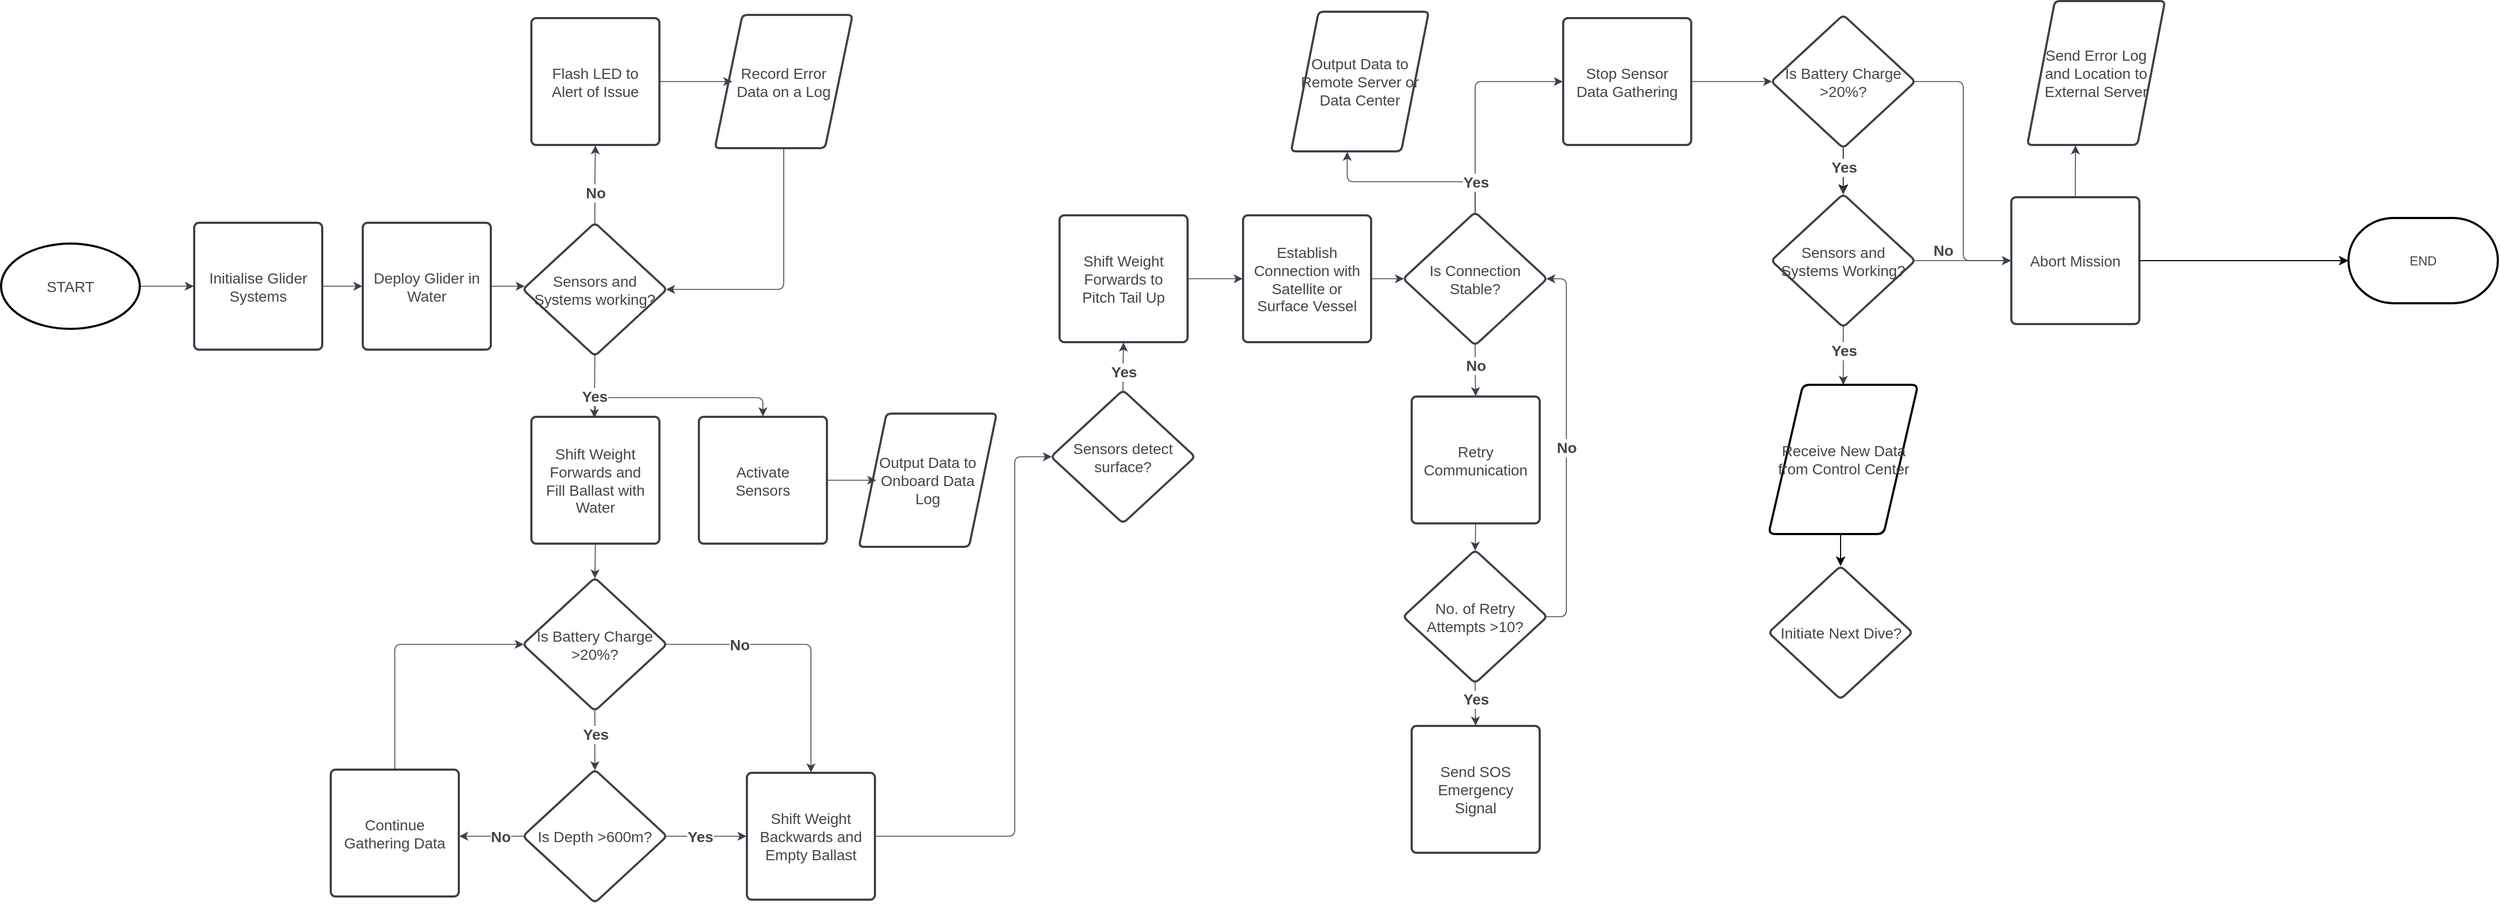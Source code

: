 <mxfile version="22.1.8" type="github">
  <diagram name="Page-1" id="x3W6leY62-dWqcaIC-tP">
    <mxGraphModel dx="3068" dy="988" grid="1" gridSize="10" guides="1" tooltips="1" connect="1" arrows="1" fold="1" page="1" pageScale="1" pageWidth="1600" pageHeight="900" math="0" shadow="0">
      <root>
        <mxCell id="0" />
        <mxCell id="1" parent="0" />
        <mxCell id="s7WTnuPXNOW6J2skyEX7-21" value="" style="html=1;jettySize=18;whiteSpace=wrap;fontSize=14;strokeColor=#3a414a;strokeOpacity=100;strokeWidth=0.8;rounded=1;arcSize=12;edgeStyle=orthogonalEdgeStyle;startArrow=none;exitX=0.5;exitY=-0.003;exitPerimeter=0;entryX=0.5;entryY=-0.003;entryPerimeter=0;lucidId=mOTVLObXvtnB;fontColor=#454545;" edge="1" parent="1" source="s7WTnuPXNOW6J2skyEX7-7" target="s7WTnuPXNOW6J2skyEX7-18">
          <mxGeometry width="100" height="100" relative="1" as="geometry">
            <Array as="points" />
          </mxGeometry>
        </mxCell>
        <mxCell id="s7WTnuPXNOW6J2skyEX7-60" value="" style="html=1;jettySize=18;whiteSpace=wrap;fontSize=14;strokeColor=#3a414a;strokeOpacity=100;strokeWidth=0.8;rounded=1;arcSize=12;edgeStyle=orthogonalEdgeStyle;startArrow=none;exitX=0.5;exitY=0.005;exitPerimeter=0;entryX=-0.003;entryY=0.5;entryPerimeter=0;lucidId=lLUVY~Rh2nIf;fontColor=#454545;" edge="1" parent="1" source="s7WTnuPXNOW6J2skyEX7-45" target="s7WTnuPXNOW6J2skyEX7-63">
          <mxGeometry width="100" height="100" relative="1" as="geometry">
            <Array as="points" />
          </mxGeometry>
        </mxCell>
        <mxCell id="s7WTnuPXNOW6J2skyEX7-3" value="" style="html=1;jettySize=18;whiteSpace=wrap;fontSize=14;strokeColor=#3a414a;strokeOpacity=100;strokeWidth=0.8;rounded=1;arcSize=12;edgeStyle=orthogonalEdgeStyle;startArrow=none;exitX=1;exitY=0.5;exitPerimeter=0;entryX=-0.003;entryY=0.5;entryPerimeter=0;lucidId=AsTVRV2qvQLT;exitDx=0;exitDy=0;fontColor=#454545;" edge="1" parent="1" source="s7WTnuPXNOW6J2skyEX7-79" target="s7WTnuPXNOW6J2skyEX7-4">
          <mxGeometry width="100" height="100" relative="1" as="geometry">
            <Array as="points" />
            <mxPoint x="-1350.682" y="377.5" as="sourcePoint" />
          </mxGeometry>
        </mxCell>
        <mxCell id="s7WTnuPXNOW6J2skyEX7-4" value="&lt;font style=&quot;font-size: 14px;&quot;&gt;Initialise Glider Systems&lt;/font&gt;" style="html=1;overflow=block;blockSpacing=1;whiteSpace=wrap;fontSize=14;fontColor=#454545;spacing=9;strokeColor=#3a414a;strokeOpacity=100;fillOpacity=100;rounded=1;absoluteArcSize=1;arcSize=9;fillColor=#ffffff;strokeWidth=2;lucidId=AsTVzsjy2lNG;" vertex="1" parent="1">
          <mxGeometry x="-1299" y="318" width="120" height="119" as="geometry" />
        </mxCell>
        <mxCell id="s7WTnuPXNOW6J2skyEX7-5" value="Deploy Glider in Water" style="html=1;overflow=block;blockSpacing=1;whiteSpace=wrap;fontSize=14;fontColor=#454545;spacing=9;strokeColor=#3a414a;strokeOpacity=100;fillOpacity=100;rounded=1;absoluteArcSize=1;arcSize=9;fillColor=#ffffff;strokeWidth=2;lucidId=YDTVqDZ6cFZL;" vertex="1" parent="1">
          <mxGeometry x="-1141" y="318" width="120" height="119" as="geometry" />
        </mxCell>
        <mxCell id="s7WTnuPXNOW6J2skyEX7-6" value="" style="html=1;jettySize=18;whiteSpace=wrap;fontSize=14;strokeColor=#3a414a;strokeOpacity=100;strokeWidth=0.8;rounded=1;arcSize=12;edgeStyle=orthogonalEdgeStyle;startArrow=none;exitX=1.003;exitY=0.5;exitPerimeter=0;entryX=-0.003;entryY=0.5;entryPerimeter=0;lucidId=5DTVueXBn~fq;fontColor=#454545;" edge="1" parent="1" source="s7WTnuPXNOW6J2skyEX7-4" target="s7WTnuPXNOW6J2skyEX7-5">
          <mxGeometry width="100" height="100" relative="1" as="geometry">
            <Array as="points" />
          </mxGeometry>
        </mxCell>
        <mxCell id="s7WTnuPXNOW6J2skyEX7-7" value="Shift Weight Forwards and  Fill Ballast with Water" style="html=1;overflow=block;blockSpacing=1;whiteSpace=wrap;fontSize=14;fontColor=#454545;spacing=9;strokeColor=#3a414a;strokeOpacity=100;fillOpacity=100;rounded=1;absoluteArcSize=1;arcSize=9;fillColor=#ffffff;strokeWidth=2;lucidId=5ETVm~x~REYm;" vertex="1" parent="1">
          <mxGeometry x="-983" y="500" width="120" height="119" as="geometry" />
        </mxCell>
        <mxCell id="s7WTnuPXNOW6J2skyEX7-8" value="Sensors and Systems working?" style="html=1;overflow=block;blockSpacing=1;whiteSpace=wrap;rhombus;fontSize=14;fontColor=#454545;spacing=3.8;strokeColor=#3a414a;strokeOpacity=100;fillOpacity=100;rounded=1;absoluteArcSize=1;arcSize=9;fillColor=#ffffff;strokeWidth=2;lucidId=gFTVZbqtd3im;" vertex="1" parent="1">
          <mxGeometry x="-991" y="318" width="135" height="125" as="geometry" />
        </mxCell>
        <mxCell id="s7WTnuPXNOW6J2skyEX7-9" value="" style="html=1;jettySize=18;whiteSpace=wrap;fontSize=14;strokeColor=#3a414a;strokeOpacity=100;strokeWidth=0.8;rounded=1;arcSize=12;edgeStyle=orthogonalEdgeStyle;startArrow=none;exitX=1.003;exitY=0.5;exitPerimeter=0;entryX=0.013;entryY=0.476;entryPerimeter=0;lucidId=nFTVrkDRM8i8;fontColor=#454545;" edge="1" parent="1" source="s7WTnuPXNOW6J2skyEX7-5" target="s7WTnuPXNOW6J2skyEX7-8">
          <mxGeometry width="100" height="100" relative="1" as="geometry">
            <Array as="points" />
          </mxGeometry>
        </mxCell>
        <mxCell id="s7WTnuPXNOW6J2skyEX7-10" value="Flash LED to Alert of Issue" style="html=1;overflow=block;blockSpacing=1;whiteSpace=wrap;fontSize=14;fontColor=#454545;spacing=9;strokeColor=#3a414a;strokeOpacity=100;fillOpacity=100;rounded=1;absoluteArcSize=1;arcSize=9;fillColor=#ffffff;strokeWidth=2;lucidId=BHTVroN4kmrR;" vertex="1" parent="1">
          <mxGeometry x="-983" y="126" width="120" height="119" as="geometry" />
        </mxCell>
        <mxCell id="s7WTnuPXNOW6J2skyEX7-11" value="Record Error Data on a Log" style="html=1;overflow=block;blockSpacing=1;whiteSpace=wrap;shape=parallelogram;perimeter=parallelogramPerimeter;anchorPointDirection=0;fontSize=14;fontColor=#454545;spacing=9;strokeColor=#3a414a;strokeOpacity=100;fillOpacity=100;rounded=1;absoluteArcSize=1;arcSize=9;fillColor=#ffffff;strokeWidth=2;lucidId=XITV774vV4go;" vertex="1" parent="1">
          <mxGeometry x="-811" y="123" width="129" height="125" as="geometry" />
        </mxCell>
        <mxCell id="s7WTnuPXNOW6J2skyEX7-12" value="" style="html=1;jettySize=18;whiteSpace=wrap;fontSize=14;strokeColor=#3a414a;strokeOpacity=100;strokeWidth=0.8;rounded=1;arcSize=12;edgeStyle=orthogonalEdgeStyle;startArrow=none;exitX=1.003;exitY=0.5;exitPerimeter=0;entryX=0.126;entryY=0.5;entryPerimeter=0;lucidId=8ITVDwADlFRM;fontColor=#454545;" edge="1" parent="1" source="s7WTnuPXNOW6J2skyEX7-10" target="s7WTnuPXNOW6J2skyEX7-11">
          <mxGeometry width="100" height="100" relative="1" as="geometry">
            <Array as="points" />
          </mxGeometry>
        </mxCell>
        <mxCell id="s7WTnuPXNOW6J2skyEX7-13" value="" style="html=1;jettySize=18;whiteSpace=wrap;fontSize=14;fontColor=#454545;fontStyle=1;strokeColor=#3a414a;strokeOpacity=100;strokeWidth=0.8;rounded=1;arcSize=12;edgeStyle=orthogonalEdgeStyle;startArrow=none;exitX=0.5;exitY=0.005;exitPerimeter=0;entryX=0.5;entryY=1.003;entryPerimeter=0;lucidId=aJTVHtj84Zk9;" edge="1" parent="1" source="s7WTnuPXNOW6J2skyEX7-8" target="s7WTnuPXNOW6J2skyEX7-10">
          <mxGeometry width="100" height="100" relative="1" as="geometry">
            <Array as="points" />
          </mxGeometry>
        </mxCell>
        <mxCell id="s7WTnuPXNOW6J2skyEX7-14" value="No" style="text;html=1;resizable=0;labelBackgroundColor=default;align=center;verticalAlign=middle;fontStyle=1;fontColor=#454545;fontSize=14;" vertex="1" parent="s7WTnuPXNOW6J2skyEX7-13">
          <mxGeometry x="-0.227" relative="1" as="geometry" />
        </mxCell>
        <mxCell id="s7WTnuPXNOW6J2skyEX7-15" value="" style="html=1;jettySize=18;whiteSpace=wrap;fontSize=14;fontColor=#454545;fontStyle=1;strokeColor=#3a414a;strokeOpacity=100;strokeWidth=0.8;rounded=1;arcSize=12;edgeStyle=orthogonalEdgeStyle;startArrow=none;exitX=0.5;exitY=0.995;exitPerimeter=0;lucidId=gKTVoc-PtiHA;" edge="1" parent="1" source="s7WTnuPXNOW6J2skyEX7-8">
          <mxGeometry width="100" height="100" relative="1" as="geometry">
            <Array as="points" />
            <mxPoint x="-924" y="501" as="targetPoint" />
          </mxGeometry>
        </mxCell>
        <mxCell id="s7WTnuPXNOW6J2skyEX7-16" value="Yes" style="text;html=1;resizable=0;labelBackgroundColor=default;align=center;verticalAlign=middle;fontStyle=1;fontColor=#454545;fontSize=14;" vertex="1" parent="s7WTnuPXNOW6J2skyEX7-15">
          <mxGeometry relative="1" as="geometry">
            <mxPoint y="9" as="offset" />
          </mxGeometry>
        </mxCell>
        <mxCell id="s7WTnuPXNOW6J2skyEX7-17" value="" style="html=1;jettySize=18;whiteSpace=wrap;fontSize=14;strokeColor=#3a414a;strokeOpacity=100;strokeWidth=0.8;rounded=1;arcSize=12;edgeStyle=orthogonalEdgeStyle;startArrow=none;exitX=0.5;exitY=1.003;exitPerimeter=0;entryX=0.994;entryY=0.5;entryPerimeter=0;lucidId=xKTVdwcbtsRO;fontColor=#454545;" edge="1" parent="1" source="s7WTnuPXNOW6J2skyEX7-11" target="s7WTnuPXNOW6J2skyEX7-8">
          <mxGeometry width="100" height="100" relative="1" as="geometry">
            <Array as="points" />
          </mxGeometry>
        </mxCell>
        <mxCell id="s7WTnuPXNOW6J2skyEX7-18" value="Activate Sensors" style="html=1;overflow=block;blockSpacing=1;whiteSpace=wrap;fontSize=14;fontColor=#454545;spacing=9;strokeColor=#3a414a;strokeOpacity=100;fillOpacity=100;rounded=1;absoluteArcSize=1;arcSize=9;fillColor=#ffffff;strokeWidth=2;lucidId=tMTV780zov4N;" vertex="1" parent="1">
          <mxGeometry x="-826" y="500" width="120" height="119" as="geometry" />
        </mxCell>
        <mxCell id="s7WTnuPXNOW6J2skyEX7-19" value="Output Data to Onboard Data Log" style="html=1;overflow=block;blockSpacing=1;whiteSpace=wrap;shape=parallelogram;perimeter=parallelogramPerimeter;anchorPointDirection=0;fontSize=14;fontColor=#454545;spacing=9;strokeColor=#3a414a;strokeOpacity=100;fillOpacity=100;rounded=1;absoluteArcSize=1;arcSize=9;fillColor=#ffffff;strokeWidth=2;lucidId=RMTVZZ6SgSI4;" vertex="1" parent="1">
          <mxGeometry x="-676" y="497" width="129" height="125" as="geometry" />
        </mxCell>
        <mxCell id="s7WTnuPXNOW6J2skyEX7-20" value="" style="html=1;jettySize=18;whiteSpace=wrap;fontSize=14;strokeColor=#3a414a;strokeOpacity=100;strokeWidth=0.8;rounded=1;arcSize=12;edgeStyle=orthogonalEdgeStyle;startArrow=none;exitX=1.003;exitY=0.5;exitPerimeter=0;entryX=0.126;entryY=0.5;entryPerimeter=0;lucidId=rNTVmKIW1fe2;fontColor=#454545;" edge="1" parent="1" source="s7WTnuPXNOW6J2skyEX7-18" target="s7WTnuPXNOW6J2skyEX7-19">
          <mxGeometry width="100" height="100" relative="1" as="geometry">
            <Array as="points" />
          </mxGeometry>
        </mxCell>
        <mxCell id="s7WTnuPXNOW6J2skyEX7-22" value="Is Battery Charge &amp;gt;20%?" style="html=1;overflow=block;blockSpacing=1;whiteSpace=wrap;rhombus;fontSize=14;fontColor=#454545;spacing=3.8;strokeColor=#3a414a;strokeOpacity=100;fillOpacity=100;rounded=1;absoluteArcSize=1;arcSize=9;fillColor=#ffffff;strokeWidth=2;lucidId=TOTV9h66rI2b;" vertex="1" parent="1">
          <mxGeometry x="-991" y="651" width="135" height="125" as="geometry" />
        </mxCell>
        <mxCell id="s7WTnuPXNOW6J2skyEX7-23" value="" style="html=1;jettySize=18;whiteSpace=wrap;fontSize=14;strokeColor=#3a414a;strokeOpacity=100;strokeWidth=0.8;rounded=1;arcSize=12;edgeStyle=orthogonalEdgeStyle;startArrow=none;exitX=0.5;exitY=1.003;exitPerimeter=0;entryX=0.5;entryY=0.005;entryPerimeter=0;lucidId=-PTVs-RTm-~q;fontColor=#454545;" edge="1" parent="1" source="s7WTnuPXNOW6J2skyEX7-7" target="s7WTnuPXNOW6J2skyEX7-22">
          <mxGeometry width="100" height="100" relative="1" as="geometry">
            <Array as="points" />
          </mxGeometry>
        </mxCell>
        <mxCell id="s7WTnuPXNOW6J2skyEX7-24" value="Continue Gathering Data" style="html=1;overflow=block;blockSpacing=1;whiteSpace=wrap;fontSize=14;fontColor=#454545;spacing=9;strokeColor=#3a414a;strokeOpacity=100;fillOpacity=100;rounded=1;absoluteArcSize=1;arcSize=9;fillColor=#ffffff;strokeWidth=2;lucidId=gRTVeWF4o_zg;" vertex="1" parent="1">
          <mxGeometry x="-1171" y="831" width="120" height="119" as="geometry" />
        </mxCell>
        <mxCell id="s7WTnuPXNOW6J2skyEX7-25" value="Is Depth &amp;gt;600m?" style="html=1;overflow=block;blockSpacing=1;whiteSpace=wrap;rhombus;fontSize=14;fontColor=#454545;spacing=3.8;strokeColor=#3a414a;strokeOpacity=100;fillOpacity=100;rounded=1;absoluteArcSize=1;arcSize=9;fillColor=#ffffff;strokeWidth=2;lucidId=gSTVFSppvJXi;" vertex="1" parent="1">
          <mxGeometry x="-991" y="831" width="135" height="125" as="geometry" />
        </mxCell>
        <mxCell id="s7WTnuPXNOW6J2skyEX7-26" value="" style="html=1;jettySize=18;whiteSpace=wrap;fontSize=14;fontColor=#454545;fontStyle=1;strokeColor=#3a414a;strokeOpacity=100;strokeWidth=0.8;rounded=1;arcSize=12;edgeStyle=orthogonalEdgeStyle;startArrow=none;exitX=0.5;exitY=0.995;exitPerimeter=0;entryX=0.5;entryY=0.005;entryPerimeter=0;lucidId=KTTVAaDr_~iQ;" edge="1" parent="1" source="s7WTnuPXNOW6J2skyEX7-22" target="s7WTnuPXNOW6J2skyEX7-25">
          <mxGeometry width="100" height="100" relative="1" as="geometry">
            <Array as="points" />
          </mxGeometry>
        </mxCell>
        <mxCell id="s7WTnuPXNOW6J2skyEX7-27" value="Yes" style="text;html=1;resizable=0;labelBackgroundColor=default;align=center;verticalAlign=middle;fontStyle=1;fontColor=#454545;fontSize=14;" vertex="1" parent="s7WTnuPXNOW6J2skyEX7-26">
          <mxGeometry x="-0.217" relative="1" as="geometry" />
        </mxCell>
        <mxCell id="s7WTnuPXNOW6J2skyEX7-28" value="Shift Weight Backwards and Empty Ballast" style="html=1;overflow=block;blockSpacing=1;whiteSpace=wrap;fontSize=14;fontColor=#454545;spacing=9;strokeColor=#3a414a;strokeOpacity=100;fillOpacity=100;rounded=1;absoluteArcSize=1;arcSize=9;fillColor=#ffffff;strokeWidth=2;lucidId=hWTVQJh.K~fi;" vertex="1" parent="1">
          <mxGeometry x="-781" y="834" width="120" height="119" as="geometry" />
        </mxCell>
        <mxCell id="s7WTnuPXNOW6J2skyEX7-29" value="" style="html=1;jettySize=18;whiteSpace=wrap;fontSize=14;fontColor=#454545;fontStyle=1;strokeColor=#3a414a;strokeOpacity=100;strokeWidth=0.8;rounded=1;arcSize=12;edgeStyle=orthogonalEdgeStyle;startArrow=none;exitX=0.006;exitY=0.5;exitPerimeter=0;entryX=1.003;entryY=0.525;entryPerimeter=0;lucidId=Q2TVcN1D2rXm;" edge="1" parent="1" source="s7WTnuPXNOW6J2skyEX7-25" target="s7WTnuPXNOW6J2skyEX7-24">
          <mxGeometry width="100" height="100" relative="1" as="geometry">
            <Array as="points" />
          </mxGeometry>
        </mxCell>
        <mxCell id="s7WTnuPXNOW6J2skyEX7-30" value="No" style="text;html=1;resizable=0;labelBackgroundColor=default;align=center;verticalAlign=middle;fontStyle=1;fontColor=#454545;fontSize=14;" vertex="1" parent="s7WTnuPXNOW6J2skyEX7-29">
          <mxGeometry x="-0.251" relative="1" as="geometry" />
        </mxCell>
        <mxCell id="s7WTnuPXNOW6J2skyEX7-31" value="" style="html=1;jettySize=18;whiteSpace=wrap;fontSize=14;strokeColor=#3a414a;strokeOpacity=100;strokeWidth=0.8;rounded=1;arcSize=12;edgeStyle=orthogonalEdgeStyle;startArrow=none;exitX=0.5;exitY=-0.003;exitPerimeter=0;entryX=0.006;entryY=0.5;entryPerimeter=0;lucidId=W3TVp-4aysgk;fontColor=#454545;" edge="1" parent="1" source="s7WTnuPXNOW6J2skyEX7-24" target="s7WTnuPXNOW6J2skyEX7-22">
          <mxGeometry width="100" height="100" relative="1" as="geometry">
            <Array as="points" />
          </mxGeometry>
        </mxCell>
        <mxCell id="s7WTnuPXNOW6J2skyEX7-32" value="" style="html=1;jettySize=18;whiteSpace=wrap;fontSize=14;fontColor=#454545;fontStyle=1;strokeColor=#3a414a;strokeOpacity=100;strokeWidth=0.8;rounded=1;arcSize=12;edgeStyle=orthogonalEdgeStyle;startArrow=none;exitX=0.994;exitY=0.5;exitPerimeter=0;entryX=-0.003;entryY=0.5;entryPerimeter=0;lucidId=ScUVHS3gC8ee;" edge="1" parent="1" source="s7WTnuPXNOW6J2skyEX7-25" target="s7WTnuPXNOW6J2skyEX7-28">
          <mxGeometry width="100" height="100" relative="1" as="geometry">
            <Array as="points" />
          </mxGeometry>
        </mxCell>
        <mxCell id="s7WTnuPXNOW6J2skyEX7-33" value="Yes" style="text;html=1;resizable=0;labelBackgroundColor=default;align=center;verticalAlign=middle;fontStyle=1;fontColor=#454545;fontSize=14;" vertex="1" parent="s7WTnuPXNOW6J2skyEX7-32">
          <mxGeometry x="-0.162" relative="1" as="geometry" />
        </mxCell>
        <mxCell id="s7WTnuPXNOW6J2skyEX7-34" value="" style="html=1;jettySize=18;whiteSpace=wrap;fontSize=14;fontColor=#454545;fontStyle=1;strokeColor=#3a414a;strokeOpacity=100;strokeWidth=0.8;rounded=1;arcSize=12;edgeStyle=orthogonalEdgeStyle;startArrow=none;exitX=0.994;exitY=0.5;exitPerimeter=0;entryX=0.5;entryY=-0.003;entryPerimeter=0;lucidId=4cUVZg3LoazD;" edge="1" parent="1" source="s7WTnuPXNOW6J2skyEX7-22" target="s7WTnuPXNOW6J2skyEX7-28">
          <mxGeometry width="100" height="100" relative="1" as="geometry">
            <Array as="points" />
          </mxGeometry>
        </mxCell>
        <mxCell id="s7WTnuPXNOW6J2skyEX7-35" value="No" style="text;html=1;resizable=0;labelBackgroundColor=default;align=center;verticalAlign=middle;fontStyle=1;fontColor=#454545;fontSize=14;" vertex="1" parent="s7WTnuPXNOW6J2skyEX7-34">
          <mxGeometry x="-0.459" relative="1" as="geometry" />
        </mxCell>
        <mxCell id="s7WTnuPXNOW6J2skyEX7-36" value="Sensors detect surface?" style="html=1;overflow=block;blockSpacing=1;whiteSpace=wrap;rhombus;fontSize=14;fontColor=#454545;spacing=3.8;strokeColor=#3a414a;strokeOpacity=100;fillOpacity=100;rounded=1;absoluteArcSize=1;arcSize=9;fillColor=#ffffff;strokeWidth=2;lucidId=ueUVGRdrRhw9;" vertex="1" parent="1">
          <mxGeometry x="-496" y="475" width="135" height="125" as="geometry" />
        </mxCell>
        <mxCell id="s7WTnuPXNOW6J2skyEX7-37" value="" style="html=1;jettySize=18;whiteSpace=wrap;fontSize=14;strokeColor=#3a414a;strokeOpacity=100;strokeWidth=0.8;rounded=1;arcSize=12;edgeStyle=orthogonalEdgeStyle;startArrow=none;exitX=1.003;exitY=0.5;exitPerimeter=0;entryX=0.006;entryY=0.5;entryPerimeter=0;lucidId=OeUVAD7~1OYH;fontColor=#454545;" edge="1" parent="1" source="s7WTnuPXNOW6J2skyEX7-28" target="s7WTnuPXNOW6J2skyEX7-36">
          <mxGeometry width="100" height="100" relative="1" as="geometry">
            <Array as="points">
              <mxPoint x="-530" y="894" />
              <mxPoint x="-530" y="538" />
            </Array>
          </mxGeometry>
        </mxCell>
        <mxCell id="s7WTnuPXNOW6J2skyEX7-38" value="Shift Weight Forwards to Pitch Tail Up" style="html=1;overflow=block;blockSpacing=1;whiteSpace=wrap;fontSize=14;fontColor=#454545;spacing=9;strokeColor=#3a414a;strokeOpacity=100;fillOpacity=100;rounded=1;absoluteArcSize=1;arcSize=9;fillColor=#ffffff;strokeWidth=2;lucidId=ufUVTLtUT0vQ;" vertex="1" parent="1">
          <mxGeometry x="-488" y="311" width="120" height="119" as="geometry" />
        </mxCell>
        <mxCell id="s7WTnuPXNOW6J2skyEX7-39" value="Establish Connection with Satellite or Surface Vessel" style="html=1;overflow=block;blockSpacing=1;whiteSpace=wrap;fontSize=14;fontColor=#454545;spacing=9;strokeColor=#3a414a;strokeOpacity=100;fillOpacity=100;rounded=1;absoluteArcSize=1;arcSize=9;fillColor=#ffffff;strokeWidth=2;lucidId=yfUVi20aux17;" vertex="1" parent="1">
          <mxGeometry x="-316" y="311" width="120" height="119" as="geometry" />
        </mxCell>
        <mxCell id="s7WTnuPXNOW6J2skyEX7-42" value="" style="html=1;jettySize=18;whiteSpace=wrap;fontSize=14;fontColor=#454545;fontStyle=1;strokeColor=#3a414a;strokeOpacity=100;strokeWidth=0.8;rounded=1;arcSize=12;edgeStyle=orthogonalEdgeStyle;startArrow=none;exitX=0.5;exitY=0.005;exitPerimeter=0;entryX=0.5;entryY=1.003;entryPerimeter=0;lucidId=_hUVAqHsgBwF;" edge="1" parent="1" source="s7WTnuPXNOW6J2skyEX7-36" target="s7WTnuPXNOW6J2skyEX7-38">
          <mxGeometry width="100" height="100" relative="1" as="geometry">
            <Array as="points" />
          </mxGeometry>
        </mxCell>
        <mxCell id="s7WTnuPXNOW6J2skyEX7-43" value="Yes" style="text;html=1;resizable=0;labelBackgroundColor=default;align=center;verticalAlign=middle;fontStyle=1;fontColor=#454545;fontSize=14;" vertex="1" parent="s7WTnuPXNOW6J2skyEX7-42">
          <mxGeometry x="-0.221" relative="1" as="geometry" />
        </mxCell>
        <mxCell id="s7WTnuPXNOW6J2skyEX7-44" value="" style="html=1;jettySize=18;whiteSpace=wrap;fontSize=14;strokeColor=#3a414a;strokeOpacity=100;strokeWidth=0.8;rounded=1;arcSize=12;edgeStyle=orthogonalEdgeStyle;startArrow=none;exitX=1.003;exitY=0.5;exitPerimeter=0;entryX=-0.003;entryY=0.5;entryPerimeter=0;lucidId=kiUV5uvYsnTb;fontColor=#454545;" edge="1" parent="1" source="s7WTnuPXNOW6J2skyEX7-38" target="s7WTnuPXNOW6J2skyEX7-39">
          <mxGeometry width="100" height="100" relative="1" as="geometry">
            <Array as="points" />
          </mxGeometry>
        </mxCell>
        <mxCell id="s7WTnuPXNOW6J2skyEX7-45" value="Is Connection Stable?" style="html=1;overflow=block;blockSpacing=1;whiteSpace=wrap;rhombus;fontSize=14;fontColor=#454545;spacing=3.8;strokeColor=#3a414a;strokeOpacity=100;fillOpacity=100;rounded=1;absoluteArcSize=1;arcSize=9;fillColor=#ffffff;strokeWidth=2;lucidId=CiUVsbAx1R4J;" vertex="1" parent="1">
          <mxGeometry x="-166" y="308" width="135" height="125" as="geometry" />
        </mxCell>
        <mxCell id="s7WTnuPXNOW6J2skyEX7-46" value="" style="html=1;jettySize=18;whiteSpace=wrap;fontSize=14;strokeColor=#3a414a;strokeOpacity=100;strokeWidth=0.8;rounded=1;arcSize=12;edgeStyle=orthogonalEdgeStyle;startArrow=none;exitX=1.003;exitY=0.5;exitPerimeter=0;entryX=0.006;entryY=0.5;entryPerimeter=0;lucidId=ZoUV3_74He0Z;fontColor=#454545;" edge="1" parent="1" source="s7WTnuPXNOW6J2skyEX7-39" target="s7WTnuPXNOW6J2skyEX7-45">
          <mxGeometry width="100" height="100" relative="1" as="geometry">
            <Array as="points" />
          </mxGeometry>
        </mxCell>
        <mxCell id="s7WTnuPXNOW6J2skyEX7-47" value="Retry Communication" style="html=1;overflow=block;blockSpacing=1;whiteSpace=wrap;fontSize=14;fontColor=#454545;spacing=9;strokeColor=#3a414a;strokeOpacity=100;fillOpacity=100;rounded=1;absoluteArcSize=1;arcSize=9;fillColor=#ffffff;strokeWidth=2;lucidId=utUVE7nfj1N7;" vertex="1" parent="1">
          <mxGeometry x="-158" y="481" width="120" height="119" as="geometry" />
        </mxCell>
        <mxCell id="s7WTnuPXNOW6J2skyEX7-48" value="" style="html=1;jettySize=18;whiteSpace=wrap;fontSize=14;fontColor=#454545;fontStyle=1;strokeColor=#3a414a;strokeOpacity=100;strokeWidth=0.8;rounded=1;arcSize=12;edgeStyle=orthogonalEdgeStyle;startArrow=none;exitX=0.5;exitY=0.995;exitPerimeter=0;entryX=0.5;entryY=-0.003;entryPerimeter=0;lucidId=pvUV3uXuMXPS;" edge="1" parent="1" source="s7WTnuPXNOW6J2skyEX7-45" target="s7WTnuPXNOW6J2skyEX7-47">
          <mxGeometry width="100" height="100" relative="1" as="geometry">
            <Array as="points" />
          </mxGeometry>
        </mxCell>
        <mxCell id="s7WTnuPXNOW6J2skyEX7-49" value="No" style="text;html=1;resizable=0;labelBackgroundColor=default;align=center;verticalAlign=middle;fontStyle=1;fontColor=#454545;fontSize=14;" vertex="1" parent="s7WTnuPXNOW6J2skyEX7-48">
          <mxGeometry x="-0.204" relative="1" as="geometry" />
        </mxCell>
        <mxCell id="s7WTnuPXNOW6J2skyEX7-50" value="" style="html=1;jettySize=18;whiteSpace=wrap;fontSize=14;strokeColor=#3a414a;strokeOpacity=100;strokeWidth=0.8;rounded=1;arcSize=12;edgeStyle=orthogonalEdgeStyle;startArrow=none;exitX=0.5;exitY=1.003;exitPerimeter=0;entryX=0.5;entryY=0.005;entryPerimeter=0;lucidId=SBUVwsjEu3Ze;fontColor=#454545;" edge="1" parent="1" source="s7WTnuPXNOW6J2skyEX7-47" target="s7WTnuPXNOW6J2skyEX7-51">
          <mxGeometry width="100" height="100" relative="1" as="geometry">
            <Array as="points" />
          </mxGeometry>
        </mxCell>
        <mxCell id="s7WTnuPXNOW6J2skyEX7-51" value="No. of Retry Attempts &amp;gt;10?" style="html=1;overflow=block;blockSpacing=1;whiteSpace=wrap;rhombus;fontSize=14;fontColor=#454545;spacing=3.8;strokeColor=#3a414a;strokeOpacity=100;fillOpacity=100;rounded=1;absoluteArcSize=1;arcSize=9;fillColor=#ffffff;strokeWidth=2;lucidId=eCUVGpCOM796;" vertex="1" parent="1">
          <mxGeometry x="-166" y="625" width="135" height="125" as="geometry" />
        </mxCell>
        <mxCell id="s7WTnuPXNOW6J2skyEX7-52" value="" style="html=1;jettySize=18;whiteSpace=wrap;fontSize=14;fontColor=#454545;fontStyle=1;strokeColor=#3a414a;strokeOpacity=100;strokeWidth=0.8;rounded=1;arcSize=12;edgeStyle=orthogonalEdgeStyle;startArrow=none;exitX=0.994;exitY=0.5;exitPerimeter=0;entryX=0.994;entryY=0.5;entryPerimeter=0;lucidId=rDUVps.Rehkx;" edge="1" parent="1" source="s7WTnuPXNOW6J2skyEX7-51" target="s7WTnuPXNOW6J2skyEX7-45">
          <mxGeometry width="100" height="100" relative="1" as="geometry">
            <Array as="points" />
          </mxGeometry>
        </mxCell>
        <mxCell id="s7WTnuPXNOW6J2skyEX7-53" value="No" style="text;html=1;resizable=0;labelBackgroundColor=default;align=center;verticalAlign=middle;fontStyle=1;fontColor=#454545;fontSize=14;" vertex="1" parent="s7WTnuPXNOW6J2skyEX7-52">
          <mxGeometry relative="1" as="geometry" />
        </mxCell>
        <mxCell id="s7WTnuPXNOW6J2skyEX7-54" value="Send SOS Emergency Signal" style="html=1;overflow=block;blockSpacing=1;whiteSpace=wrap;fontSize=14;fontColor=#454545;spacing=9;strokeColor=#3a414a;strokeOpacity=100;fillOpacity=100;rounded=1;absoluteArcSize=1;arcSize=9;fillColor=#ffffff;strokeWidth=2;lucidId=BDUVcMeU-quQ;" vertex="1" parent="1">
          <mxGeometry x="-158" y="790" width="120" height="119" as="geometry" />
        </mxCell>
        <mxCell id="s7WTnuPXNOW6J2skyEX7-55" value="" style="html=1;jettySize=18;whiteSpace=wrap;fontSize=14;fontColor=#454545;fontStyle=1;strokeColor=#3a414a;strokeOpacity=100;strokeWidth=0.8;rounded=1;arcSize=12;edgeStyle=orthogonalEdgeStyle;startArrow=none;exitX=0.5;exitY=0.995;exitPerimeter=0;entryX=0.5;entryY=-0.003;entryPerimeter=0;lucidId=3DUVM_oiQbUb;" edge="1" parent="1" source="s7WTnuPXNOW6J2skyEX7-51" target="s7WTnuPXNOW6J2skyEX7-54">
          <mxGeometry width="100" height="100" relative="1" as="geometry">
            <Array as="points" />
          </mxGeometry>
        </mxCell>
        <mxCell id="s7WTnuPXNOW6J2skyEX7-56" value="Yes" style="text;html=1;resizable=0;labelBackgroundColor=default;align=center;verticalAlign=middle;fontStyle=1;fontColor=#454545;fontSize=14;" vertex="1" parent="s7WTnuPXNOW6J2skyEX7-55">
          <mxGeometry x="-0.256" relative="1" as="geometry" />
        </mxCell>
        <mxCell id="s7WTnuPXNOW6J2skyEX7-57" value="Output Data to Remote Server or Data Center" style="html=1;overflow=block;blockSpacing=1;whiteSpace=wrap;shape=parallelogram;perimeter=parallelogramPerimeter;anchorPointDirection=0;fontSize=14;fontColor=#454545;spacing=9;strokeColor=#3a414a;strokeOpacity=100;fillOpacity=100;rounded=1;absoluteArcSize=1;arcSize=9;fillColor=#ffffff;strokeWidth=2;lucidId=zFUVQ6NEeKnS;" vertex="1" parent="1">
          <mxGeometry x="-271" y="120" width="129" height="131" as="geometry" />
        </mxCell>
        <mxCell id="s7WTnuPXNOW6J2skyEX7-58" value="" style="html=1;jettySize=18;whiteSpace=wrap;fontSize=14;fontColor=#454545;fontStyle=1;strokeColor=#3a414a;strokeOpacity=100;strokeWidth=0.8;rounded=1;arcSize=12;edgeStyle=orthogonalEdgeStyle;startArrow=none;exitX=0.5;exitY=0.005;exitPerimeter=0;entryX=0.408;entryY=1.003;entryPerimeter=0;lucidId=vGUVwyQjZNi~;" edge="1" parent="1" source="s7WTnuPXNOW6J2skyEX7-45" target="s7WTnuPXNOW6J2skyEX7-57">
          <mxGeometry width="100" height="100" relative="1" as="geometry">
            <Array as="points" />
          </mxGeometry>
        </mxCell>
        <mxCell id="s7WTnuPXNOW6J2skyEX7-59" value="Yes" style="text;html=1;resizable=0;labelBackgroundColor=default;align=center;verticalAlign=middle;fontStyle=1;fontColor=#454545;fontSize=14;" vertex="1" parent="s7WTnuPXNOW6J2skyEX7-58">
          <mxGeometry x="-0.677" relative="1" as="geometry" />
        </mxCell>
        <mxCell id="s7WTnuPXNOW6J2skyEX7-61" value="Sensors and Systems Working?" style="html=1;overflow=block;blockSpacing=1;whiteSpace=wrap;rhombus;fontSize=14;fontColor=#454545;spacing=3.8;strokeColor=#3a414a;strokeOpacity=100;fillOpacity=100;rounded=1;absoluteArcSize=1;arcSize=9;fillColor=#ffffff;strokeWidth=2;lucidId=oMUV1LnPZD3j;" vertex="1" parent="1">
          <mxGeometry x="179" y="291" width="135" height="125" as="geometry" />
        </mxCell>
        <mxCell id="s7WTnuPXNOW6J2skyEX7-84" value="" style="edgeStyle=orthogonalEdgeStyle;rounded=0;orthogonalLoop=1;jettySize=auto;html=1;fontSize=14;fontColor=#454545;" edge="1" parent="1" source="s7WTnuPXNOW6J2skyEX7-62" target="s7WTnuPXNOW6J2skyEX7-61">
          <mxGeometry relative="1" as="geometry" />
        </mxCell>
        <mxCell id="s7WTnuPXNOW6J2skyEX7-62" value="Is Battery Charge &amp;gt;20%?" style="html=1;overflow=block;blockSpacing=1;whiteSpace=wrap;rhombus;fontSize=14;fontColor=#454545;spacing=3.8;strokeColor=#3a414a;strokeOpacity=100;fillOpacity=100;rounded=1;absoluteArcSize=1;arcSize=9;fillColor=#ffffff;strokeWidth=2;lucidId=6MUVkfNY~SoI;" vertex="1" parent="1">
          <mxGeometry x="179" y="123" width="135" height="125" as="geometry" />
        </mxCell>
        <mxCell id="s7WTnuPXNOW6J2skyEX7-63" value="Stop Sensor Data Gathering" style="html=1;overflow=block;blockSpacing=1;whiteSpace=wrap;fontSize=14;fontColor=#454545;spacing=9;strokeColor=#3a414a;strokeOpacity=100;fillOpacity=100;rounded=1;absoluteArcSize=1;arcSize=9;fillColor=#ffffff;strokeWidth=2;lucidId=_MUVK38ZubOA;" vertex="1" parent="1">
          <mxGeometry x="-16" y="126" width="120" height="119" as="geometry" />
        </mxCell>
        <mxCell id="s7WTnuPXNOW6J2skyEX7-64" value="" style="html=1;jettySize=18;whiteSpace=wrap;fontSize=14;strokeColor=#3a414a;strokeOpacity=100;strokeWidth=0.8;rounded=1;arcSize=12;edgeStyle=orthogonalEdgeStyle;startArrow=none;exitX=1.003;exitY=0.5;exitPerimeter=0;entryX=0.006;entryY=0.5;entryPerimeter=0;lucidId=ANUVhUj2y_OH;fontColor=#454545;" edge="1" parent="1" source="s7WTnuPXNOW6J2skyEX7-63" target="s7WTnuPXNOW6J2skyEX7-62">
          <mxGeometry width="100" height="100" relative="1" as="geometry">
            <Array as="points" />
          </mxGeometry>
        </mxCell>
        <mxCell id="s7WTnuPXNOW6J2skyEX7-65" value="" style="html=1;jettySize=18;whiteSpace=wrap;fontSize=14;fontColor=#454545;fontStyle=1;strokeColor=#3a414a;strokeOpacity=100;strokeWidth=0.8;rounded=1;arcSize=12;edgeStyle=orthogonalEdgeStyle;startArrow=none;exitX=0.5;exitY=0.995;exitPerimeter=0;entryX=0.5;entryY=0.005;entryPerimeter=0;lucidId=SNUVm87.o8OP;" edge="1" parent="1" source="s7WTnuPXNOW6J2skyEX7-62" target="s7WTnuPXNOW6J2skyEX7-61">
          <mxGeometry width="100" height="100" relative="1" as="geometry">
            <Array as="points" />
          </mxGeometry>
        </mxCell>
        <mxCell id="s7WTnuPXNOW6J2skyEX7-66" value="Yes" style="text;html=1;resizable=0;labelBackgroundColor=default;align=center;verticalAlign=middle;fontStyle=1;fontColor=#454545;fontSize=14;" vertex="1" parent="s7WTnuPXNOW6J2skyEX7-65">
          <mxGeometry x="-0.196" relative="1" as="geometry" />
        </mxCell>
        <mxCell id="s7WTnuPXNOW6J2skyEX7-67" value="Abort Mission" style="html=1;overflow=block;blockSpacing=1;whiteSpace=wrap;fontSize=14;fontColor=#454545;spacing=9;strokeColor=#3a414a;strokeOpacity=100;fillOpacity=100;rounded=1;absoluteArcSize=1;arcSize=9;fillColor=#ffffff;strokeWidth=2;lucidId=HOUVgvcs5lXh;" vertex="1" parent="1">
          <mxGeometry x="404" y="294" width="120" height="119" as="geometry" />
        </mxCell>
        <mxCell id="s7WTnuPXNOW6J2skyEX7-68" value="" style="html=1;jettySize=18;whiteSpace=wrap;fontSize=14;fontColor=#454545;fontStyle=1;strokeColor=#3a414a;strokeOpacity=100;strokeWidth=0.8;rounded=1;arcSize=12;edgeStyle=orthogonalEdgeStyle;startArrow=none;exitX=0.994;exitY=0.5;exitPerimeter=0;entryX=-0.003;entryY=0.5;entryPerimeter=0;lucidId=rPUV8Mbel30a;" edge="1" parent="1" source="s7WTnuPXNOW6J2skyEX7-62" target="s7WTnuPXNOW6J2skyEX7-67">
          <mxGeometry width="100" height="100" relative="1" as="geometry">
            <Array as="points" />
          </mxGeometry>
        </mxCell>
        <mxCell id="s7WTnuPXNOW6J2skyEX7-69" value="No" style="text;html=1;resizable=0;labelBackgroundColor=none;align=center;verticalAlign=middle;fontStyle=1;fontColor=#454545;fontSize=14;labelBorderColor=none;" vertex="1" parent="s7WTnuPXNOW6J2skyEX7-68">
          <mxGeometry x="0.655" relative="1" as="geometry">
            <mxPoint x="-19" y="-10" as="offset" />
          </mxGeometry>
        </mxCell>
        <mxCell id="s7WTnuPXNOW6J2skyEX7-70" value="Send Error Log and Location to External Server" style="html=1;overflow=block;blockSpacing=1;whiteSpace=wrap;shape=parallelogram;perimeter=parallelogramPerimeter;anchorPointDirection=0;fontSize=14;fontColor=#454545;spacing=9;strokeColor=#3a414a;strokeOpacity=100;fillOpacity=100;rounded=1;absoluteArcSize=1;arcSize=9;fillColor=#ffffff;strokeWidth=2;lucidId=DPUV-RcbPd~.;" vertex="1" parent="1">
          <mxGeometry x="419" y="110" width="129" height="135" as="geometry" />
        </mxCell>
        <mxCell id="s7WTnuPXNOW6J2skyEX7-71" value="" style="html=1;jettySize=18;whiteSpace=wrap;fontSize=14;strokeColor=#3a414a;strokeOpacity=100;strokeWidth=0.8;rounded=1;arcSize=12;edgeStyle=orthogonalEdgeStyle;startArrow=none;exitX=0.5;exitY=-0.003;exitPerimeter=0;entryX=0.35;entryY=1.003;entryPerimeter=0;lucidId=zTUVfRl-xSmz;fontColor=#454545;" edge="1" parent="1" source="s7WTnuPXNOW6J2skyEX7-67" target="s7WTnuPXNOW6J2skyEX7-70">
          <mxGeometry width="100" height="100" relative="1" as="geometry">
            <Array as="points" />
          </mxGeometry>
        </mxCell>
        <mxCell id="s7WTnuPXNOW6J2skyEX7-72" value="" style="html=1;jettySize=18;whiteSpace=wrap;fontSize=14;strokeColor=#3a414a;strokeOpacity=100;strokeWidth=0.8;rounded=1;arcSize=12;edgeStyle=orthogonalEdgeStyle;startArrow=none;exitX=0.994;exitY=0.5;exitPerimeter=0;entryX=-0.003;entryY=0.5;entryPerimeter=0;lucidId=lUUVk.3yWacN;fontColor=#454545;" edge="1" parent="1" source="s7WTnuPXNOW6J2skyEX7-61" target="s7WTnuPXNOW6J2skyEX7-67">
          <mxGeometry width="100" height="100" relative="1" as="geometry">
            <Array as="points" />
          </mxGeometry>
        </mxCell>
        <mxCell id="s7WTnuPXNOW6J2skyEX7-74" value="" style="html=1;jettySize=18;whiteSpace=wrap;fontSize=14;fontColor=#454545;fontStyle=1;strokeColor=#3a414a;strokeOpacity=100;strokeWidth=0.8;rounded=1;arcSize=12;edgeStyle=orthogonalEdgeStyle;startArrow=none;exitX=0.5;exitY=0.995;exitPerimeter=0;entryX=0.5;entryY=0;lucidId=gYUV-vHolZjt;entryDx=0;entryDy=0;" edge="1" parent="1" source="s7WTnuPXNOW6J2skyEX7-61" target="s7WTnuPXNOW6J2skyEX7-80">
          <mxGeometry width="100" height="100" relative="1" as="geometry">
            <Array as="points" />
            <mxPoint x="246.689" y="470.625" as="targetPoint" />
          </mxGeometry>
        </mxCell>
        <mxCell id="s7WTnuPXNOW6J2skyEX7-75" value="Yes" style="text;html=1;resizable=0;labelBackgroundColor=default;align=center;verticalAlign=middle;fontStyle=1;fontColor=#454545;fontSize=14;" vertex="1" parent="s7WTnuPXNOW6J2skyEX7-74">
          <mxGeometry x="-0.17" relative="1" as="geometry" />
        </mxCell>
        <mxCell id="s7WTnuPXNOW6J2skyEX7-79" value="START" style="strokeWidth=2;html=1;shape=mxgraph.flowchart.start_1;whiteSpace=wrap;fontSize=14;fontColor=#454545;" vertex="1" parent="1">
          <mxGeometry x="-1480" y="337.5" width="130" height="80" as="geometry" />
        </mxCell>
        <mxCell id="s7WTnuPXNOW6J2skyEX7-92" style="edgeStyle=orthogonalEdgeStyle;rounded=0;orthogonalLoop=1;jettySize=auto;html=1;exitX=0.5;exitY=1;exitDx=0;exitDy=0;entryX=0.5;entryY=0;entryDx=0;entryDy=0;fontColor=#454545;" edge="1" parent="1" source="s7WTnuPXNOW6J2skyEX7-80" target="s7WTnuPXNOW6J2skyEX7-91">
          <mxGeometry relative="1" as="geometry" />
        </mxCell>
        <mxCell id="s7WTnuPXNOW6J2skyEX7-80" value="Receive New Data from Control Center" style="shape=parallelogram;strokeWidth=2;perimeter=parallelogramPerimeter;rounded=1;arcSize=12;size=0.23;verticalAlign=middle;html=1;whiteSpace=wrap;spacing=2;fontSize=14;fontColor=#454545;" vertex="1" parent="1">
          <mxGeometry x="176.5" y="470" width="140" height="140" as="geometry" />
        </mxCell>
        <mxCell id="s7WTnuPXNOW6J2skyEX7-89" value="END" style="strokeWidth=2;html=1;shape=mxgraph.flowchart.terminator;whiteSpace=wrap;fontColor=#454545;" vertex="1" parent="1">
          <mxGeometry x="720" y="313.5" width="140" height="80" as="geometry" />
        </mxCell>
        <mxCell id="s7WTnuPXNOW6J2skyEX7-90" style="edgeStyle=orthogonalEdgeStyle;rounded=0;orthogonalLoop=1;jettySize=auto;html=1;exitX=1;exitY=0.5;exitDx=0;exitDy=0;entryX=0;entryY=0.5;entryDx=0;entryDy=0;entryPerimeter=0;fontColor=#454545;" edge="1" parent="1" source="s7WTnuPXNOW6J2skyEX7-67" target="s7WTnuPXNOW6J2skyEX7-89">
          <mxGeometry relative="1" as="geometry" />
        </mxCell>
        <mxCell id="s7WTnuPXNOW6J2skyEX7-91" value="Initiate Next Dive?" style="html=1;overflow=block;blockSpacing=1;whiteSpace=wrap;rhombus;fontSize=14;fontColor=#454545;spacing=3.8;strokeColor=#3a414a;strokeOpacity=100;fillOpacity=100;rounded=1;absoluteArcSize=1;arcSize=9;fillColor=#ffffff;strokeWidth=2;lucidId=oMUV1LnPZD3j;" vertex="1" parent="1">
          <mxGeometry x="176.5" y="640" width="135" height="125" as="geometry" />
        </mxCell>
      </root>
    </mxGraphModel>
  </diagram>
</mxfile>
